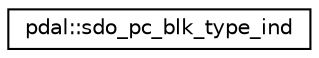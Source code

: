 digraph "Graphical Class Hierarchy"
{
  edge [fontname="Helvetica",fontsize="10",labelfontname="Helvetica",labelfontsize="10"];
  node [fontname="Helvetica",fontsize="10",shape=record];
  rankdir="LR";
  Node1 [label="pdal::sdo_pc_blk_type_ind",height=0.2,width=0.4,color="black", fillcolor="white", style="filled",URL="$namespacepdal.html#structpdal_1_1sdo__pc__blk__type__ind"];
}
